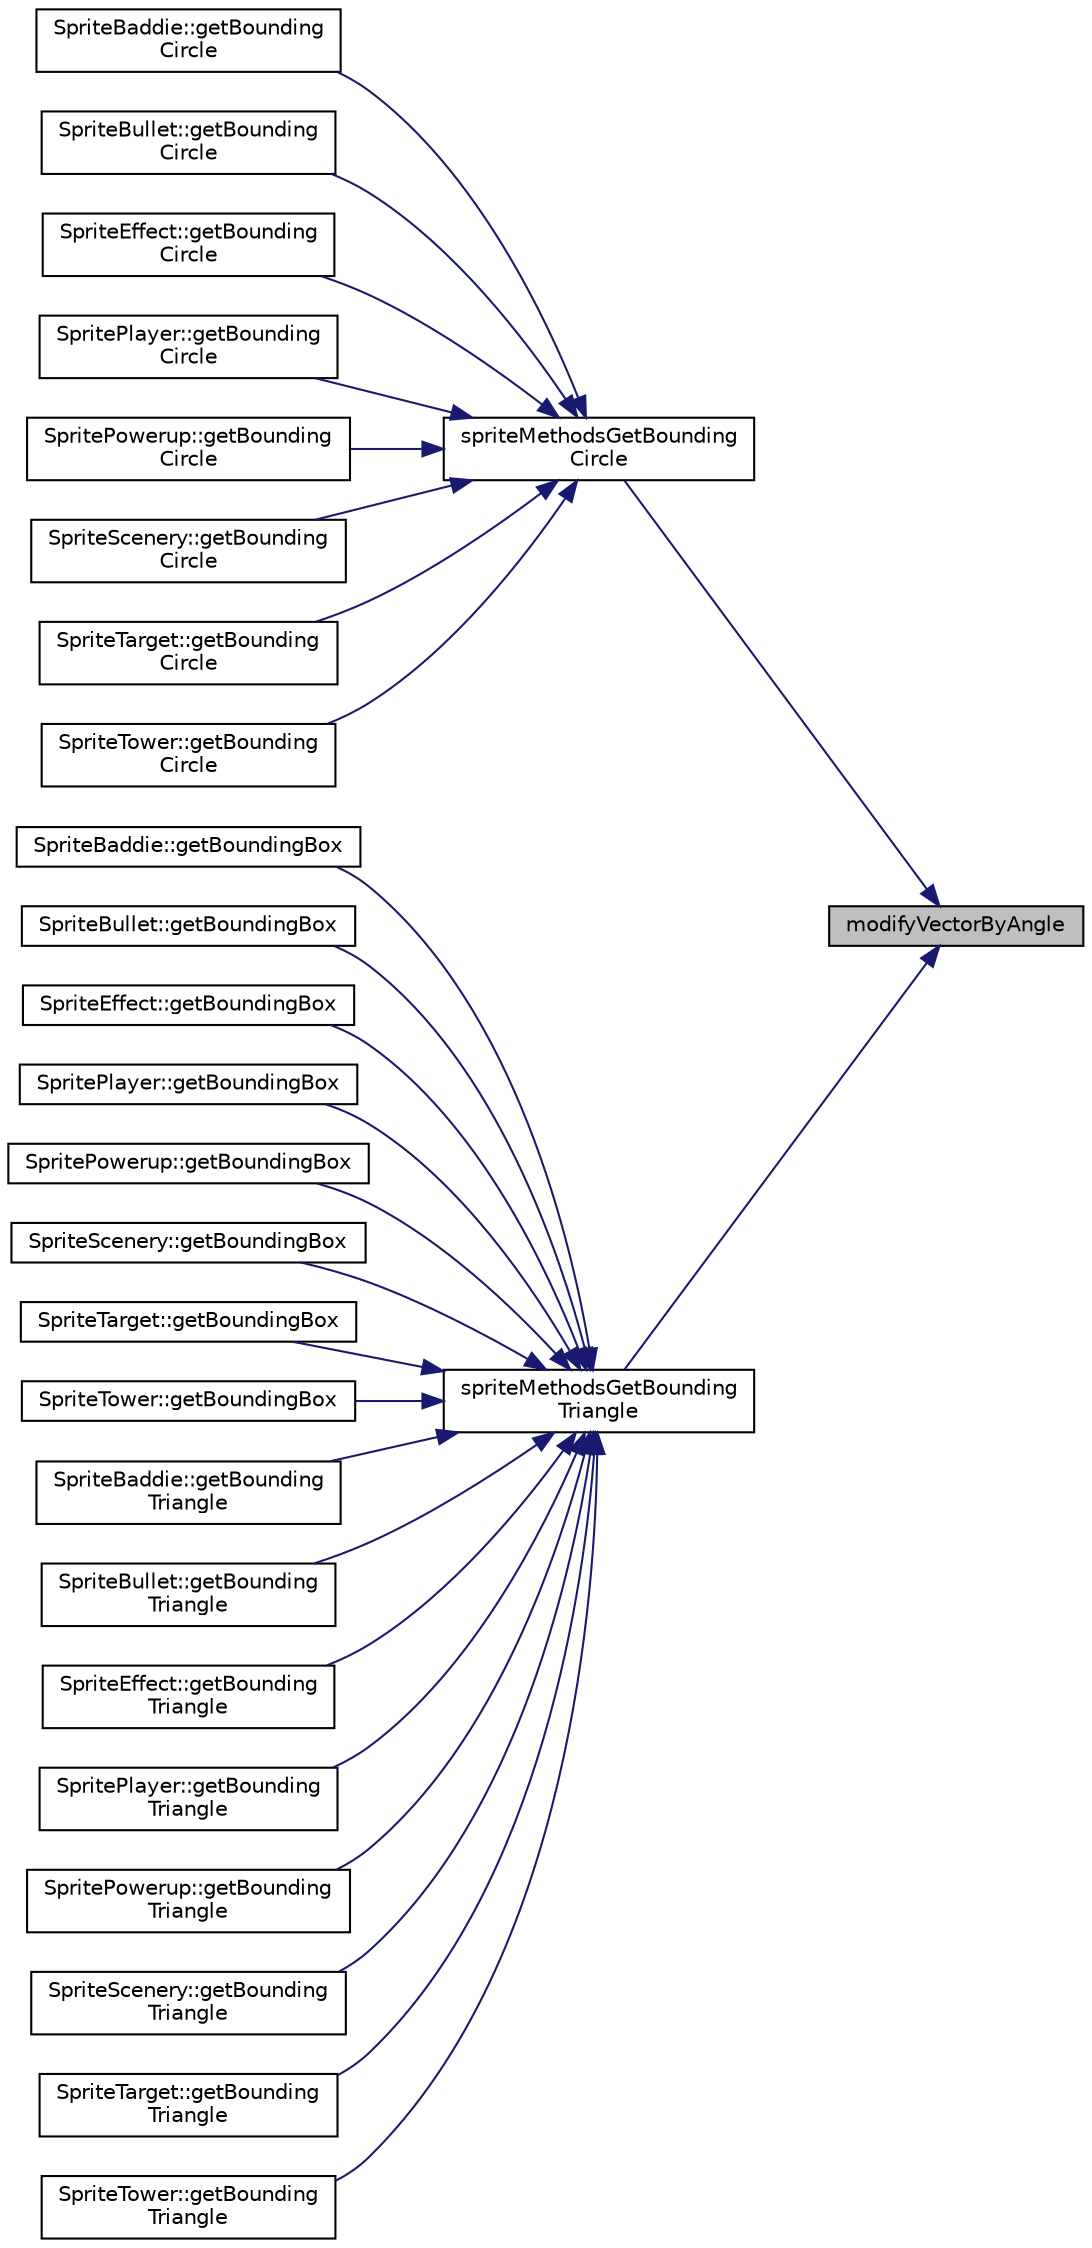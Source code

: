 digraph "modifyVectorByAngle"
{
 // LATEX_PDF_SIZE
  edge [fontname="Helvetica",fontsize="10",labelfontname="Helvetica",labelfontsize="10"];
  node [fontname="Helvetica",fontsize="10",shape=record];
  rankdir="RL";
  Node1 [label="modifyVectorByAngle",height=0.2,width=0.4,color="black", fillcolor="grey75", style="filled", fontcolor="black",tooltip="Routine that gets cartesian coordinates for a Vector from location data, length, and radian angle...."];
  Node1 -> Node2 [dir="back",color="midnightblue",fontsize="10",style="solid",fontname="Helvetica"];
  Node2 [label="spriteMethodsGetBounding\lCircle",height=0.2,width=0.4,color="black", fillcolor="white", style="filled",URL="$_sprite_methods_8cpp.html#ada2450ce26a424a516216fe6592c48d3",tooltip=" "];
  Node2 -> Node3 [dir="back",color="midnightblue",fontsize="10",style="solid",fontname="Helvetica"];
  Node3 [label="SpriteBaddie::getBounding\lCircle",height=0.2,width=0.4,color="black", fillcolor="white", style="filled",URL="$class_sprite_baddie.html#ad379806b8b041bc0333c58131411b288",tooltip=" "];
  Node2 -> Node4 [dir="back",color="midnightblue",fontsize="10",style="solid",fontname="Helvetica"];
  Node4 [label="SpriteBullet::getBounding\lCircle",height=0.2,width=0.4,color="black", fillcolor="white", style="filled",URL="$class_sprite_bullet.html#a7e61639de8f71f2364dc8ef081dbfad3",tooltip=" "];
  Node2 -> Node5 [dir="back",color="midnightblue",fontsize="10",style="solid",fontname="Helvetica"];
  Node5 [label="SpriteEffect::getBounding\lCircle",height=0.2,width=0.4,color="black", fillcolor="white", style="filled",URL="$class_sprite_effect.html#a690a508d40f84d5dc9d9518fbee6a2aa",tooltip=" "];
  Node2 -> Node6 [dir="back",color="midnightblue",fontsize="10",style="solid",fontname="Helvetica"];
  Node6 [label="SpritePlayer::getBounding\lCircle",height=0.2,width=0.4,color="black", fillcolor="white", style="filled",URL="$class_sprite_player.html#a8b5c5f0dc6d3d0b51c21bc88dcf19451",tooltip=" "];
  Node2 -> Node7 [dir="back",color="midnightblue",fontsize="10",style="solid",fontname="Helvetica"];
  Node7 [label="SpritePowerup::getBounding\lCircle",height=0.2,width=0.4,color="black", fillcolor="white", style="filled",URL="$class_sprite_powerup.html#a5cf1b9d44d40a7d174a109f864d24488",tooltip=" "];
  Node2 -> Node8 [dir="back",color="midnightblue",fontsize="10",style="solid",fontname="Helvetica"];
  Node8 [label="SpriteScenery::getBounding\lCircle",height=0.2,width=0.4,color="black", fillcolor="white", style="filled",URL="$class_sprite_scenery.html#a5d4a828b0de775039d7eb23c961ee158",tooltip=" "];
  Node2 -> Node9 [dir="back",color="midnightblue",fontsize="10",style="solid",fontname="Helvetica"];
  Node9 [label="SpriteTarget::getBounding\lCircle",height=0.2,width=0.4,color="black", fillcolor="white", style="filled",URL="$class_sprite_target.html#a7d9bbdfc6982e0dc7b8822d85a32cee3",tooltip=" "];
  Node2 -> Node10 [dir="back",color="midnightblue",fontsize="10",style="solid",fontname="Helvetica"];
  Node10 [label="SpriteTower::getBounding\lCircle",height=0.2,width=0.4,color="black", fillcolor="white", style="filled",URL="$class_sprite_tower.html#abaf984f9fc0a9b7d1ce2260f786a1ee9",tooltip=" "];
  Node1 -> Node11 [dir="back",color="midnightblue",fontsize="10",style="solid",fontname="Helvetica"];
  Node11 [label="spriteMethodsGetBounding\lTriangle",height=0.2,width=0.4,color="black", fillcolor="white", style="filled",URL="$_sprite_methods_8cpp.html#ad9d10bdfc75a2c1db8d1bc929a0b6db3",tooltip=" "];
  Node11 -> Node12 [dir="back",color="midnightblue",fontsize="10",style="solid",fontname="Helvetica"];
  Node12 [label="SpriteBaddie::getBoundingBox",height=0.2,width=0.4,color="black", fillcolor="white", style="filled",URL="$class_sprite_baddie.html#aa89cb2879e4956e05334fefe09301a3d",tooltip=" "];
  Node11 -> Node13 [dir="back",color="midnightblue",fontsize="10",style="solid",fontname="Helvetica"];
  Node13 [label="SpriteBullet::getBoundingBox",height=0.2,width=0.4,color="black", fillcolor="white", style="filled",URL="$class_sprite_bullet.html#a77d6d13fa43db947ab1f17be2f455dc9",tooltip=" "];
  Node11 -> Node14 [dir="back",color="midnightblue",fontsize="10",style="solid",fontname="Helvetica"];
  Node14 [label="SpriteEffect::getBoundingBox",height=0.2,width=0.4,color="black", fillcolor="white", style="filled",URL="$class_sprite_effect.html#a1f1cafb5ac640db5f678dde07253a9c4",tooltip=" "];
  Node11 -> Node15 [dir="back",color="midnightblue",fontsize="10",style="solid",fontname="Helvetica"];
  Node15 [label="SpritePlayer::getBoundingBox",height=0.2,width=0.4,color="black", fillcolor="white", style="filled",URL="$class_sprite_player.html#a9d1766ba0a6d19fccaab7c39d73ac444",tooltip=" "];
  Node11 -> Node16 [dir="back",color="midnightblue",fontsize="10",style="solid",fontname="Helvetica"];
  Node16 [label="SpritePowerup::getBoundingBox",height=0.2,width=0.4,color="black", fillcolor="white", style="filled",URL="$class_sprite_powerup.html#ad9044197424e423e06a818c626ff5cc3",tooltip=" "];
  Node11 -> Node17 [dir="back",color="midnightblue",fontsize="10",style="solid",fontname="Helvetica"];
  Node17 [label="SpriteScenery::getBoundingBox",height=0.2,width=0.4,color="black", fillcolor="white", style="filled",URL="$class_sprite_scenery.html#ad22ff5c6659dcbcaf465e3ac333fd09c",tooltip=" "];
  Node11 -> Node18 [dir="back",color="midnightblue",fontsize="10",style="solid",fontname="Helvetica"];
  Node18 [label="SpriteTarget::getBoundingBox",height=0.2,width=0.4,color="black", fillcolor="white", style="filled",URL="$class_sprite_target.html#af37d7ef69e8941e7f4478212a6383345",tooltip=" "];
  Node11 -> Node19 [dir="back",color="midnightblue",fontsize="10",style="solid",fontname="Helvetica"];
  Node19 [label="SpriteTower::getBoundingBox",height=0.2,width=0.4,color="black", fillcolor="white", style="filled",URL="$class_sprite_tower.html#a4850f50e256fc5285a434569a20b8acf",tooltip=" "];
  Node11 -> Node20 [dir="back",color="midnightblue",fontsize="10",style="solid",fontname="Helvetica"];
  Node20 [label="SpriteBaddie::getBounding\lTriangle",height=0.2,width=0.4,color="black", fillcolor="white", style="filled",URL="$class_sprite_baddie.html#ab8c42ee2ff0e67ef4859aafe438cff45",tooltip=" "];
  Node11 -> Node21 [dir="back",color="midnightblue",fontsize="10",style="solid",fontname="Helvetica"];
  Node21 [label="SpriteBullet::getBounding\lTriangle",height=0.2,width=0.4,color="black", fillcolor="white", style="filled",URL="$class_sprite_bullet.html#a7d2d6e567b29b14a8c61b53339081df2",tooltip=" "];
  Node11 -> Node22 [dir="back",color="midnightblue",fontsize="10",style="solid",fontname="Helvetica"];
  Node22 [label="SpriteEffect::getBounding\lTriangle",height=0.2,width=0.4,color="black", fillcolor="white", style="filled",URL="$class_sprite_effect.html#a7d17d3b6e6abdaf3c49023fb726bc984",tooltip=" "];
  Node11 -> Node23 [dir="back",color="midnightblue",fontsize="10",style="solid",fontname="Helvetica"];
  Node23 [label="SpritePlayer::getBounding\lTriangle",height=0.2,width=0.4,color="black", fillcolor="white", style="filled",URL="$class_sprite_player.html#a4f5407fe153182605b3fdf008bd3affd",tooltip=" "];
  Node11 -> Node24 [dir="back",color="midnightblue",fontsize="10",style="solid",fontname="Helvetica"];
  Node24 [label="SpritePowerup::getBounding\lTriangle",height=0.2,width=0.4,color="black", fillcolor="white", style="filled",URL="$class_sprite_powerup.html#a212462837c2d69eddc3d0a3f27c34bc8",tooltip=" "];
  Node11 -> Node25 [dir="back",color="midnightblue",fontsize="10",style="solid",fontname="Helvetica"];
  Node25 [label="SpriteScenery::getBounding\lTriangle",height=0.2,width=0.4,color="black", fillcolor="white", style="filled",URL="$class_sprite_scenery.html#aaa1bcf93db00349ce85edab847063029",tooltip=" "];
  Node11 -> Node26 [dir="back",color="midnightblue",fontsize="10",style="solid",fontname="Helvetica"];
  Node26 [label="SpriteTarget::getBounding\lTriangle",height=0.2,width=0.4,color="black", fillcolor="white", style="filled",URL="$class_sprite_target.html#aceab3f4da8e9a8fb4100cf2b39686b77",tooltip=" "];
  Node11 -> Node27 [dir="back",color="midnightblue",fontsize="10",style="solid",fontname="Helvetica"];
  Node27 [label="SpriteTower::getBounding\lTriangle",height=0.2,width=0.4,color="black", fillcolor="white", style="filled",URL="$class_sprite_tower.html#a890001fe9d2a956f523127bec502072d",tooltip=" "];
}
